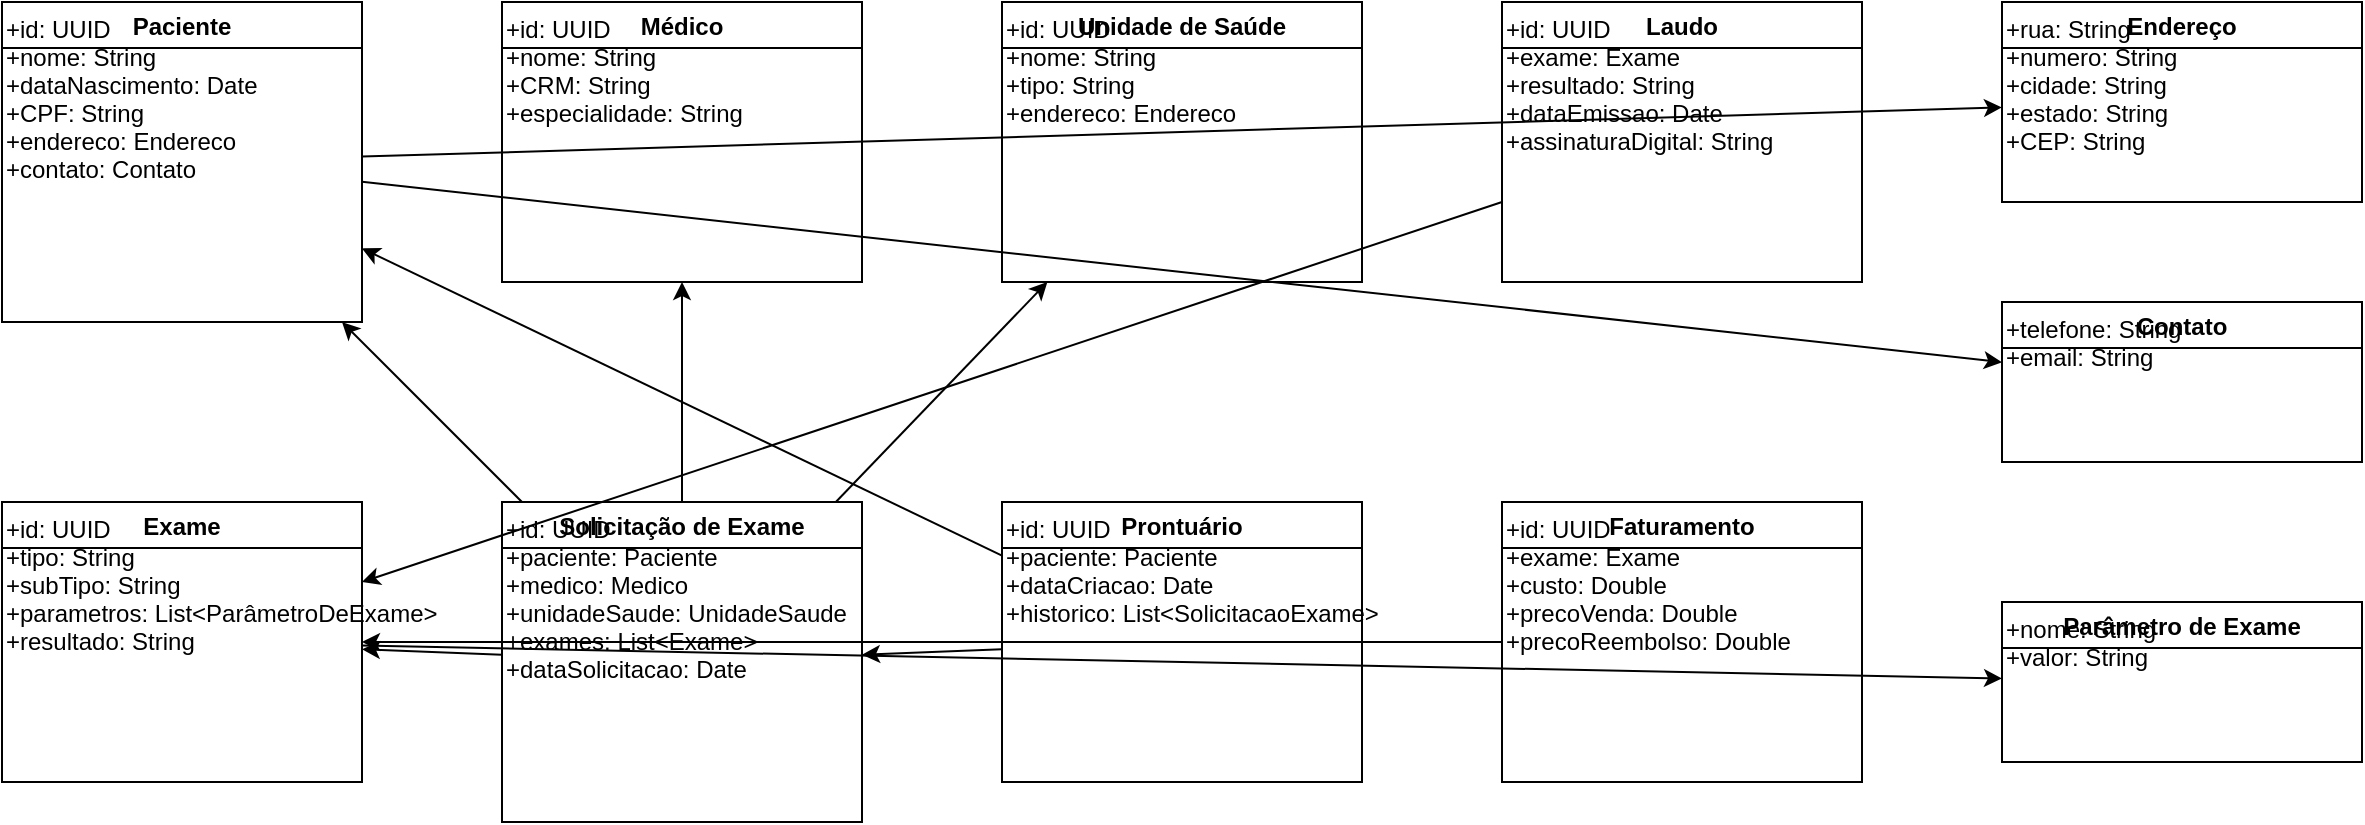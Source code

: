 <?xml version="1.0" encoding="UTF-8"?>
<mxfile>
  <diagram name="Diagrama de Domínio Tático">
    <mxGraphModel>
      <root>
        <mxCell id="0" />
        <mxCell id="1" parent="0" />

        <!-- Entidades -->
        <mxCell id="Paciente" value="Paciente" style="swimlane" vertex="1" parent="1">
          <mxGeometry x="50" y="50" width="180" height="160" as="geometry" />
        </mxCell>
        <mxCell id="PacienteAtributos" value="+id: UUID&#xa;+nome: String&#xa;+dataNascimento: Date&#xa;+CPF: String&#xa;+endereco: Endereco&#xa;+contato: Contato" style="text" vertex="1" parent="Paciente">
          <mxGeometry width="180" height="100" as="geometry" />
        </mxCell>

        <mxCell id="Medico" value="Médico" style="swimlane" vertex="1" parent="1">
          <mxGeometry x="300" y="50" width="180" height="140" as="geometry" />
        </mxCell>
        <mxCell id="MedicoAtributos" value="+id: UUID&#xa;+nome: String&#xa;+CRM: String&#xa;+especialidade: String" style="text" vertex="1" parent="Medico">
          <mxGeometry width="180" height="80" as="geometry" />
        </mxCell>

        <mxCell id="UnidadeSaude" value="Unidade de Saúde" style="swimlane" vertex="1" parent="1">
          <mxGeometry x="550" y="50" width="180" height="140" as="geometry" />
        </mxCell>
        <mxCell id="UnidadeSaudeAtributos" value="+id: UUID&#xa;+nome: String&#xa;+tipo: String&#xa;+endereco: Endereco" style="text" vertex="1" parent="UnidadeSaude">
          <mxGeometry width="180" height="80" as="geometry" />
        </mxCell>

        <mxCell id="Exame" value="Exame" style="swimlane" vertex="1" parent="1">
          <mxGeometry x="50" y="300" width="180" height="140" as="geometry" />
        </mxCell>
        <mxCell id="ExameAtributos" value="+id: UUID&#xa;+tipo: String&#xa;+subTipo: String&#xa;+parametros: List&lt;ParâmetroDeExame&gt;&#xa;+resultado: String" style="text" vertex="1" parent="Exame">
          <mxGeometry width="180" height="100" as="geometry" />
        </mxCell>

        <mxCell id="SolicitacaoExame" value="Solicitação de Exame" style="swimlane" vertex="1" parent="1">
          <mxGeometry x="300" y="300" width="180" height="160" as="geometry" />
        </mxCell>
        <mxCell id="SolicitacaoExameAtributos" value="+id: UUID&#xa;+paciente: Paciente&#xa;+medico: Medico&#xa;+unidadeSaude: UnidadeSaude&#xa;+exames: List&lt;Exame&gt;&#xa;+dataSolicitacao: Date" style="text" vertex="1" parent="SolicitacaoExame">
          <mxGeometry width="180" height="120" as="geometry" />
        </mxCell>

        <mxCell id="Prontuario" value="Prontuário" style="swimlane" vertex="1" parent="1">
          <mxGeometry x="550" y="300" width="180" height="140" as="geometry" />
        </mxCell>
        <mxCell id="ProntuarioAtributos" value="+id: UUID&#xa;+paciente: Paciente&#xa;+dataCriacao: Date&#xa;+historico: List&lt;SolicitacaoExame&gt;" style="text" vertex="1" parent="Prontuario">
          <mxGeometry width="180" height="100" as="geometry" />
        </mxCell>

        <mxCell id="Laudo" value="Laudo" style="swimlane" vertex="1" parent="1">
          <mxGeometry x="800" y="50" width="180" height="140" as="geometry" />
        </mxCell>
        <mxCell id="LaudoAtributos" value="+id: UUID&#xa;+exame: Exame&#xa;+resultado: String&#xa;+dataEmissao: Date&#xa;+assinaturaDigital: String" style="text" vertex="1" parent="Laudo">
          <mxGeometry width="180" height="100" as="geometry" />
        </mxCell>

        <mxCell id="Faturamento" value="Faturamento" style="swimlane" vertex="1" parent="1">
          <mxGeometry x="800" y="300" width="180" height="140" as="geometry" />
        </mxCell>
        <mxCell id="FaturamentoAtributos" value="+id: UUID&#xa;+exame: Exame&#xa;+custo: Double&#xa;+precoVenda: Double&#xa;+precoReembolso: Double" style="text" vertex="1" parent="Faturamento">
          <mxGeometry width="180" height="100" as="geometry" />
        </mxCell>

        <!-- Objetos de Valor -->
        <mxCell id="Endereco" value="Endereço" style="swimlane" vertex="1" parent="1">
          <mxGeometry x="1050" y="50" width="180" height="100" as="geometry" />
        </mxCell>
        <mxCell id="EnderecoAtributos" value="+rua: String&#xa;+numero: String&#xa;+cidade: String&#xa;+estado: String&#xa;+CEP: String" style="text" vertex="1" parent="Endereco">
          <mxGeometry width="180" height="80" as="geometry" />
        </mxCell>

        <mxCell id="Contato" value="Contato" style="swimlane" vertex="1" parent="1">
          <mxGeometry x="1050" y="200" width="180" height="80" as="geometry" />
        </mxCell>
        <mxCell id="ContatoAtributos" value="+telefone: String&#xa;+email: String" style="text" vertex="1" parent="Contato">
          <mxGeometry width="180" height="60" as="geometry" />
        </mxCell>

        <mxCell id="ParametroExame" value="Parâmetro de Exame" style="swimlane" vertex="1" parent="1">
          <mxGeometry x="1050" y="350" width="180" height="80" as="geometry" />
        </mxCell>
        <mxCell id="ParametroExameAtributos" value="+nome: String&#xa;+valor: String" style="text" vertex="1" parent="ParametroExame">
          <mxGeometry width="180" height="60" as="geometry" />
        </mxCell>

        <!-- Relações -->
        <mxCell id="rel1" edge="1" parent="1" source="SolicitacaoExame" target="Paciente">
          <mxGeometry relative="1" as="geometry" />
        </mxCell>
        <mxCell id="rel2" edge="1" parent="1" source="SolicitacaoExame" target="Medico">
          <mxGeometry relative="1" as="geometry" />
        </mxCell>
        <mxCell id="rel3" edge="1" parent="1" source="SolicitacaoExame" target="UnidadeSaude">
          <mxGeometry relative="1" as="geometry" />
        </mxCell>
        <mxCell id="rel4" edge="1" parent="1" source="SolicitacaoExame" target="Exame">
          <mxGeometry relative="1" as="geometry" />
        </mxCell>
        <mxCell id="rel5" edge="1" parent="1" source="Prontuario" target="Paciente">
          <mxGeometry relative="1" as="geometry" />
        </mxCell>
        <mxCell id="rel6" edge="1" parent="1" source="Prontuario" target="SolicitacaoExame">
          <mxGeometry relative="1" as="geometry" />
        </mxCell>
        <mxCell id="rel7" edge="1" parent="1" source="Laudo" target="Exame">
          <mxGeometry relative="1" as="geometry" />
        </mxCell>
        <mxCell id="rel8" edge="1" parent="1" source="Faturamento" target="Exame">
          <mxGeometry relative="1" as="geometry" />
        </mxCell>
        <mxCell id="rel9" edge="1" parent="1" source="Paciente" target="Endereco">
          <mxGeometry relative="1" as="geometry" />
        </mxCell>
        <mxCell id="rel10" edge="1" parent="1" source="Paciente" target="Contato">
          <mxGeometry relative="1" as="geometry" />
        </mxCell>
        <mxCell id="rel11" edge="1" parent="1" source="Exame" target="ParametroExame">
          <mxGeometry relative="1" as="geometry" />
        </mxCell>
      </root>
    </mxGraphModel>
  </diagram>
</mxfile>
